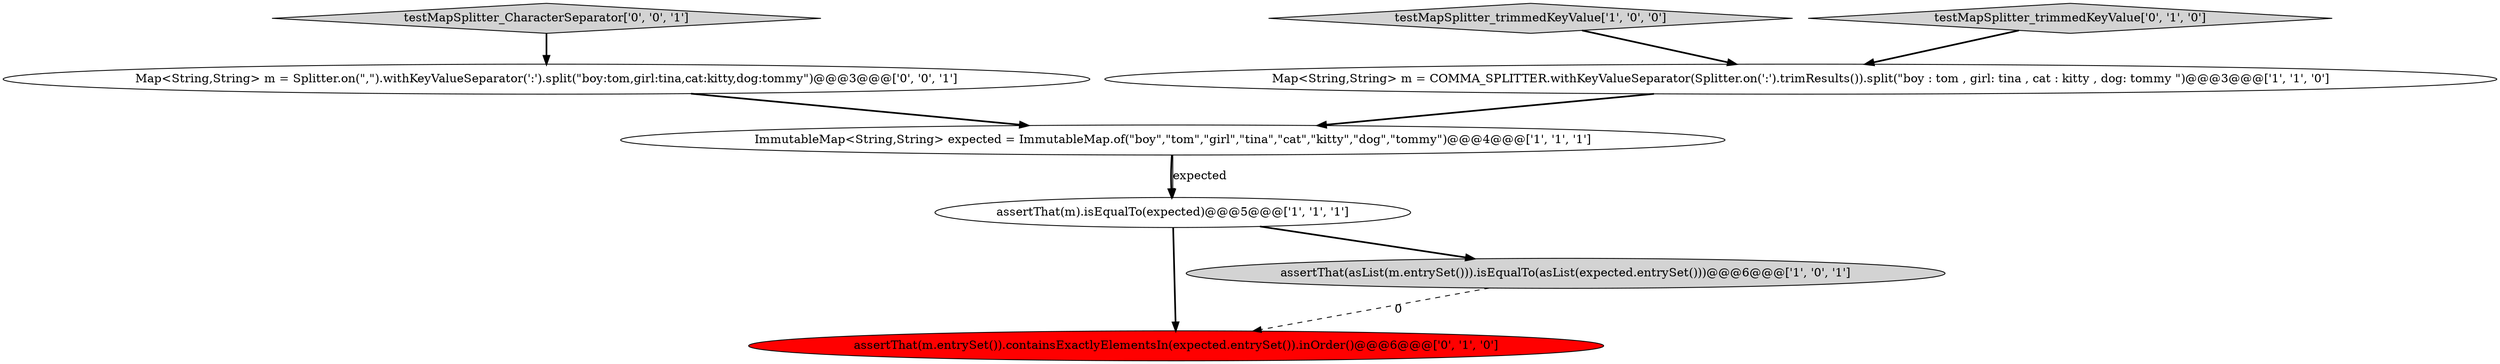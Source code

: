 digraph {
3 [style = filled, label = "assertThat(m).isEqualTo(expected)@@@5@@@['1', '1', '1']", fillcolor = white, shape = ellipse image = "AAA0AAABBB1BBB"];
2 [style = filled, label = "testMapSplitter_trimmedKeyValue['1', '0', '0']", fillcolor = lightgray, shape = diamond image = "AAA0AAABBB1BBB"];
4 [style = filled, label = "ImmutableMap<String,String> expected = ImmutableMap.of(\"boy\",\"tom\",\"girl\",\"tina\",\"cat\",\"kitty\",\"dog\",\"tommy\")@@@4@@@['1', '1', '1']", fillcolor = white, shape = ellipse image = "AAA0AAABBB1BBB"];
7 [style = filled, label = "testMapSplitter_CharacterSeparator['0', '0', '1']", fillcolor = lightgray, shape = diamond image = "AAA0AAABBB3BBB"];
8 [style = filled, label = "Map<String,String> m = Splitter.on(\",\").withKeyValueSeparator(':').split(\"boy:tom,girl:tina,cat:kitty,dog:tommy\")@@@3@@@['0', '0', '1']", fillcolor = white, shape = ellipse image = "AAA0AAABBB3BBB"];
6 [style = filled, label = "assertThat(m.entrySet()).containsExactlyElementsIn(expected.entrySet()).inOrder()@@@6@@@['0', '1', '0']", fillcolor = red, shape = ellipse image = "AAA1AAABBB2BBB"];
1 [style = filled, label = "assertThat(asList(m.entrySet())).isEqualTo(asList(expected.entrySet()))@@@6@@@['1', '0', '1']", fillcolor = lightgray, shape = ellipse image = "AAA0AAABBB1BBB"];
5 [style = filled, label = "testMapSplitter_trimmedKeyValue['0', '1', '0']", fillcolor = lightgray, shape = diamond image = "AAA0AAABBB2BBB"];
0 [style = filled, label = "Map<String,String> m = COMMA_SPLITTER.withKeyValueSeparator(Splitter.on(':').trimResults()).split(\"boy : tom , girl: tina , cat : kitty , dog: tommy \")@@@3@@@['1', '1', '0']", fillcolor = white, shape = ellipse image = "AAA0AAABBB1BBB"];
4->3 [style = bold, label=""];
3->6 [style = bold, label=""];
4->3 [style = solid, label="expected"];
2->0 [style = bold, label=""];
8->4 [style = bold, label=""];
3->1 [style = bold, label=""];
5->0 [style = bold, label=""];
7->8 [style = bold, label=""];
0->4 [style = bold, label=""];
1->6 [style = dashed, label="0"];
}
